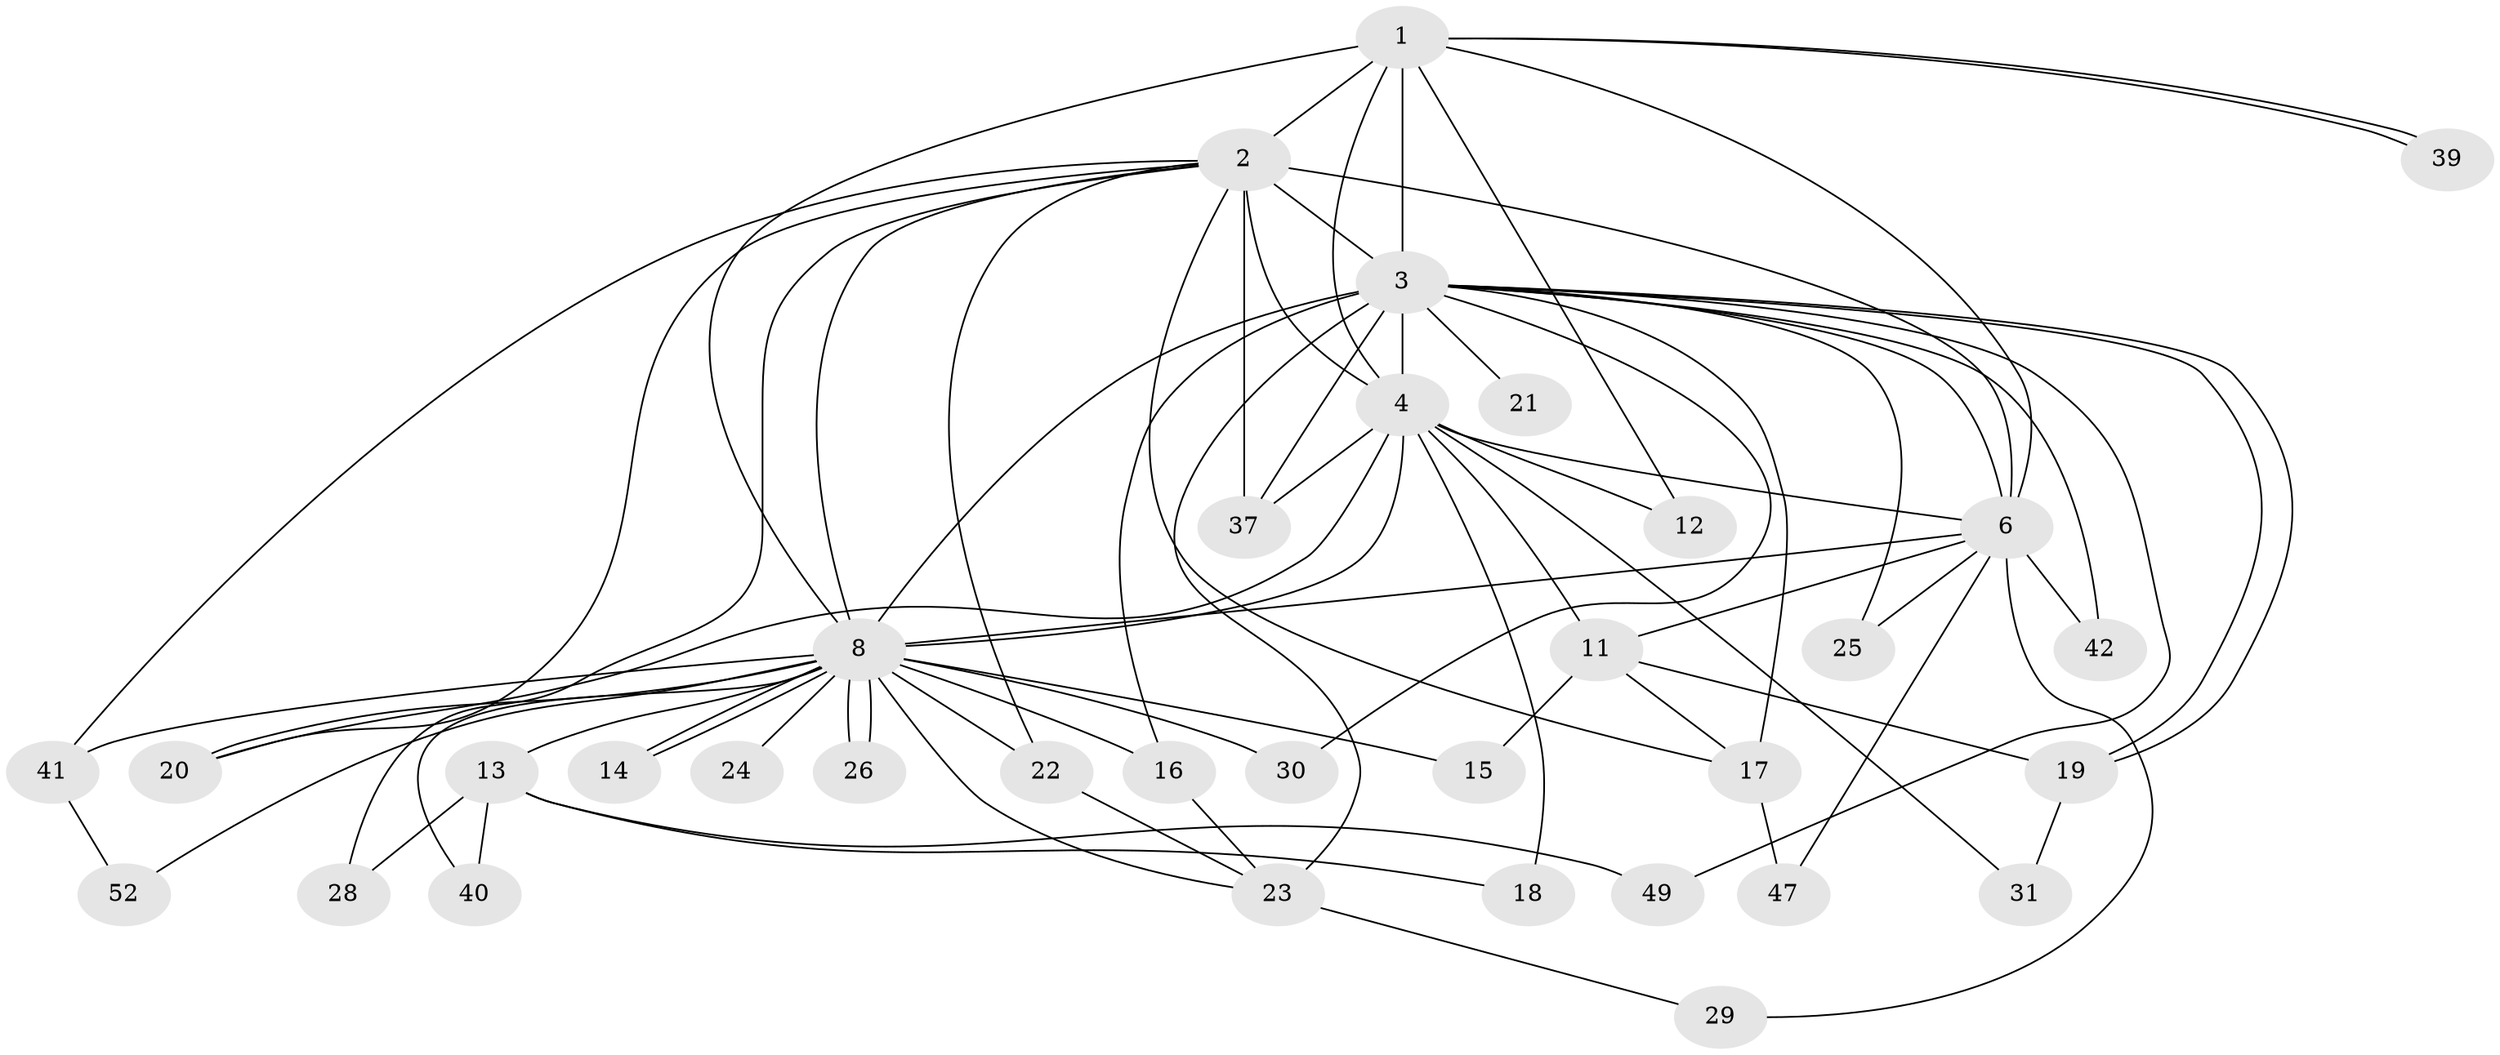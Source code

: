 // original degree distribution, {14: 0.028985507246376812, 19: 0.028985507246376812, 18: 0.014492753623188406, 15: 0.028985507246376812, 16: 0.014492753623188406, 20: 0.014492753623188406, 25: 0.014492753623188406, 5: 0.057971014492753624, 2: 0.6086956521739131, 6: 0.028985507246376812, 3: 0.13043478260869565, 4: 0.028985507246376812}
// Generated by graph-tools (version 1.1) at 2025/13/03/09/25 04:13:50]
// undirected, 34 vertices, 74 edges
graph export_dot {
graph [start="1"]
  node [color=gray90,style=filled];
  1;
  2 [super="+43+65+5"];
  3 [super="+64+69+67+33+36+9+35"];
  4 [super="+7"];
  6;
  8 [super="+10"];
  11;
  12;
  13;
  14;
  15;
  16;
  17;
  18;
  19 [super="+32"];
  20;
  21;
  22;
  23 [super="+61"];
  24;
  25;
  26;
  28;
  29;
  30;
  31;
  37;
  39;
  40;
  41;
  42;
  47;
  49;
  52;
  1 -- 2 [weight=2];
  1 -- 3 [weight=4];
  1 -- 4 [weight=2];
  1 -- 6;
  1 -- 8 [weight=2];
  1 -- 12;
  1 -- 39;
  1 -- 39;
  2 -- 3 [weight=10];
  2 -- 4 [weight=6];
  2 -- 6 [weight=2];
  2 -- 8 [weight=5];
  2 -- 17;
  2 -- 28;
  2 -- 41;
  2 -- 20;
  2 -- 37;
  2 -- 22;
  3 -- 4 [weight=8];
  3 -- 6 [weight=4];
  3 -- 8 [weight=7];
  3 -- 19 [weight=2];
  3 -- 19;
  3 -- 49;
  3 -- 42 [weight=2];
  3 -- 17 [weight=3];
  3 -- 37;
  3 -- 16;
  3 -- 21;
  3 -- 23 [weight=2];
  3 -- 25;
  3 -- 30;
  4 -- 6 [weight=2];
  4 -- 8 [weight=4];
  4 -- 18;
  4 -- 20;
  4 -- 37;
  4 -- 11;
  4 -- 12;
  4 -- 31;
  6 -- 8 [weight=2];
  6 -- 11;
  6 -- 25;
  6 -- 29;
  6 -- 42;
  6 -- 47;
  8 -- 14;
  8 -- 14;
  8 -- 20;
  8 -- 22;
  8 -- 24 [weight=2];
  8 -- 26;
  8 -- 26;
  8 -- 30;
  8 -- 40;
  8 -- 52;
  8 -- 41;
  8 -- 13;
  8 -- 15;
  8 -- 16;
  8 -- 23;
  11 -- 15;
  11 -- 17;
  11 -- 19;
  13 -- 18;
  13 -- 28;
  13 -- 40;
  13 -- 49;
  16 -- 23;
  17 -- 47;
  19 -- 31;
  22 -- 23;
  23 -- 29;
  41 -- 52;
}
